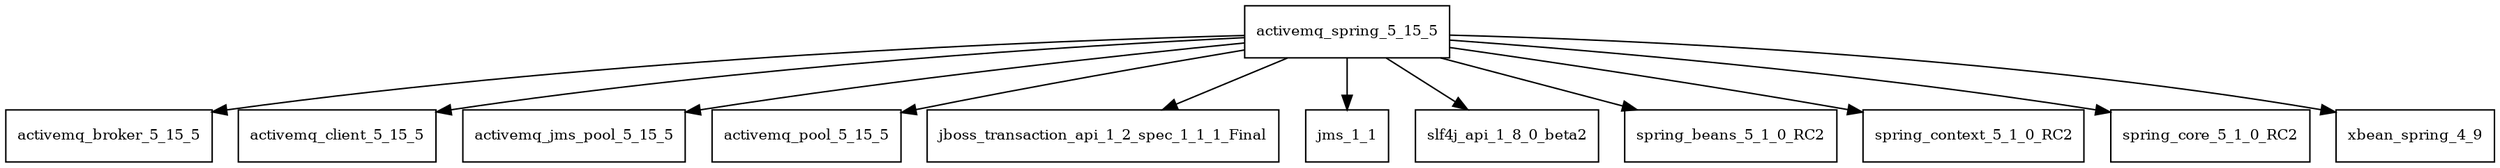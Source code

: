 digraph activemq_spring_5_15_5_dependencies {
  node [shape = box, fontsize=10.0];
  activemq_spring_5_15_5 -> activemq_broker_5_15_5;
  activemq_spring_5_15_5 -> activemq_client_5_15_5;
  activemq_spring_5_15_5 -> activemq_jms_pool_5_15_5;
  activemq_spring_5_15_5 -> activemq_pool_5_15_5;
  activemq_spring_5_15_5 -> jboss_transaction_api_1_2_spec_1_1_1_Final;
  activemq_spring_5_15_5 -> jms_1_1;
  activemq_spring_5_15_5 -> slf4j_api_1_8_0_beta2;
  activemq_spring_5_15_5 -> spring_beans_5_1_0_RC2;
  activemq_spring_5_15_5 -> spring_context_5_1_0_RC2;
  activemq_spring_5_15_5 -> spring_core_5_1_0_RC2;
  activemq_spring_5_15_5 -> xbean_spring_4_9;
}

